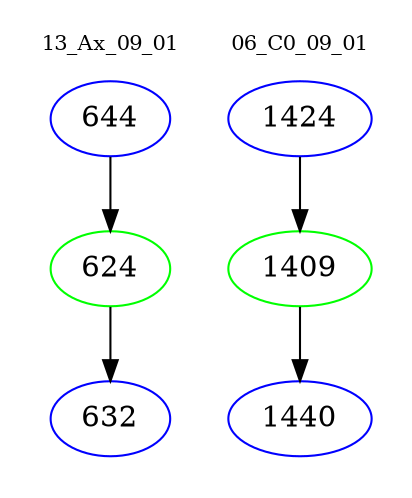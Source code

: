 digraph{
subgraph cluster_0 {
color = white
label = "13_Ax_09_01";
fontsize=10;
T0_644 [label="644", color="blue"]
T0_644 -> T0_624 [color="black"]
T0_624 [label="624", color="green"]
T0_624 -> T0_632 [color="black"]
T0_632 [label="632", color="blue"]
}
subgraph cluster_1 {
color = white
label = "06_C0_09_01";
fontsize=10;
T1_1424 [label="1424", color="blue"]
T1_1424 -> T1_1409 [color="black"]
T1_1409 [label="1409", color="green"]
T1_1409 -> T1_1440 [color="black"]
T1_1440 [label="1440", color="blue"]
}
}
